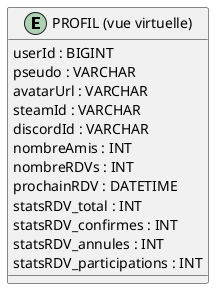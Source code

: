 ' Le MLD de profil-service est à considérer comme documentaire et ne sera pas directement implémenté en BDD car :

'       1.Il ne possède pas sa propre BDD
'           - Il ne persiste aucune entité.
'           - Il consomme des données via des appels REST ou Feign vers :
'               • auth-service (pseudo, avatar, discordId…)
'               • rdv-service (stats RDV, prochain RDV…)
'               • friend-service (nombre d’amis…)

'       2.Les données du profil sont dynamiques et calculées à la volée
'       3.Le MLD ici est utilisé à but illustratif et documentaire pour :
'           - formaliser la structure des données renvoyées à Angular,
'           - préparer des DTO et la doc API claire

@startuml profile_service_mld

entity "PROFIL (vue virtuelle)" as Profil {
  userId : BIGINT
  pseudo : VARCHAR
  avatarUrl : VARCHAR
  steamId : VARCHAR
  discordId : VARCHAR
  nombreAmis : INT
  nombreRDVs : INT
  prochainRDV : DATETIME
  statsRDV_total : INT
  statsRDV_confirmes : INT
  statsRDV_annules : INT
  statsRDV_participations : INT
}

@enduml

